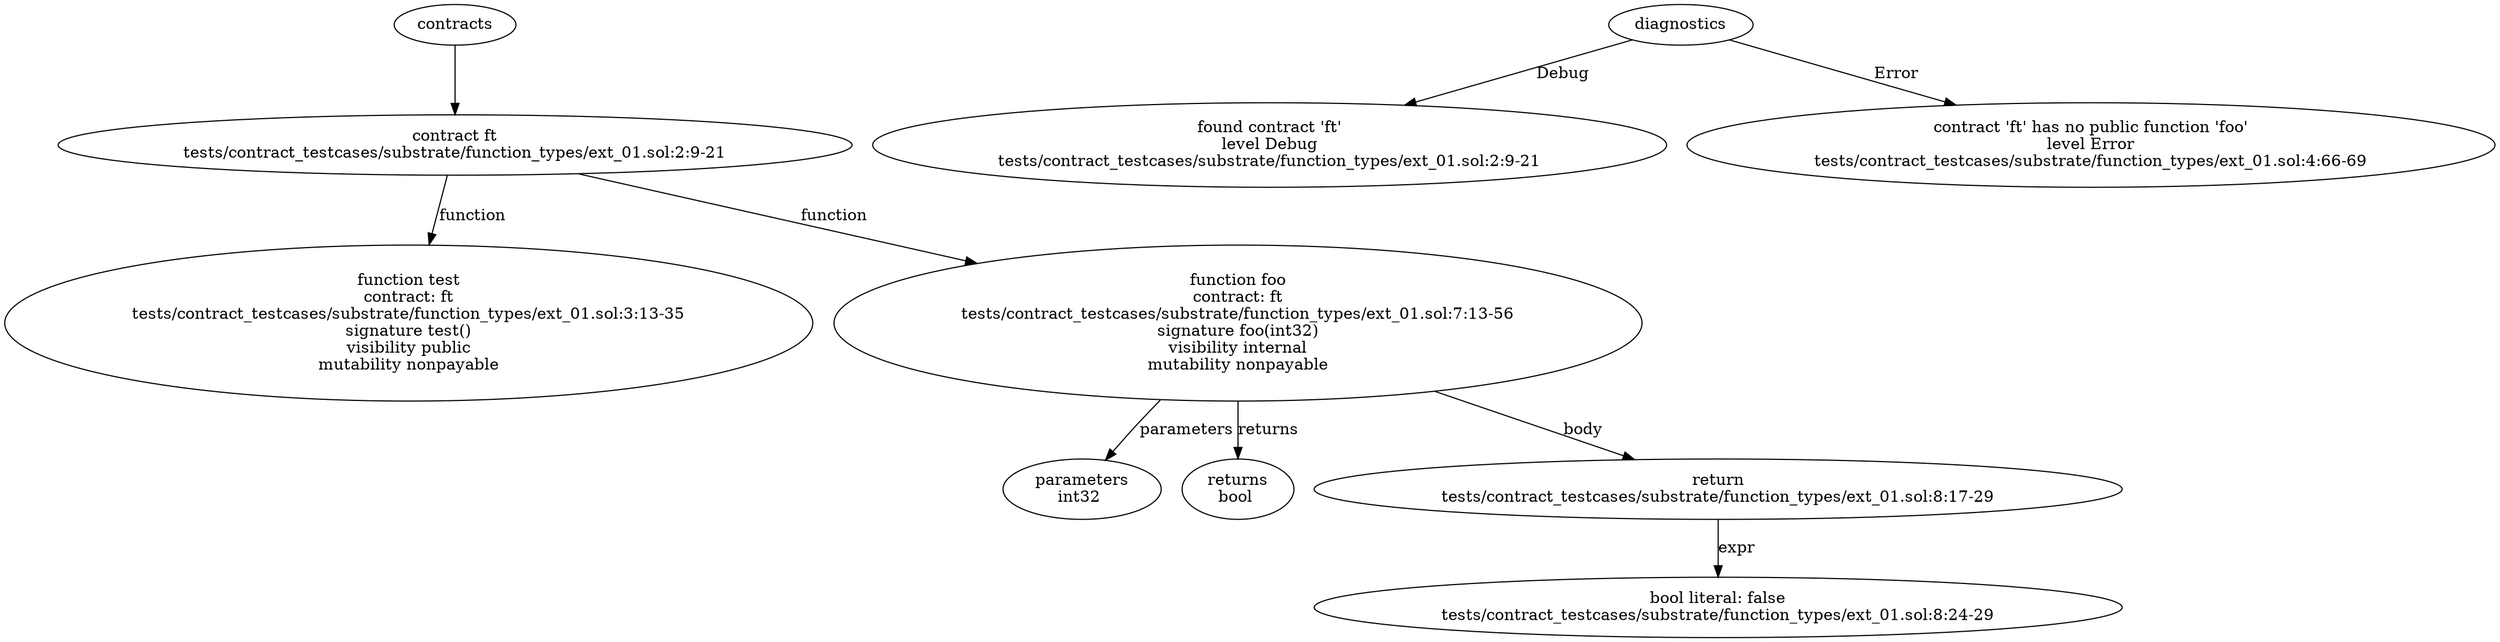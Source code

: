 strict digraph "tests/contract_testcases/substrate/function_types/ext_01.sol" {
	contract [label="contract ft\ntests/contract_testcases/substrate/function_types/ext_01.sol:2:9-21"]
	test [label="function test\ncontract: ft\ntests/contract_testcases/substrate/function_types/ext_01.sol:3:13-35\nsignature test()\nvisibility public\nmutability nonpayable"]
	foo [label="function foo\ncontract: ft\ntests/contract_testcases/substrate/function_types/ext_01.sol:7:13-56\nsignature foo(int32)\nvisibility internal\nmutability nonpayable"]
	parameters [label="parameters\nint32 "]
	returns [label="returns\nbool "]
	return [label="return\ntests/contract_testcases/substrate/function_types/ext_01.sol:8:17-29"]
	bool_literal [label="bool literal: false\ntests/contract_testcases/substrate/function_types/ext_01.sol:8:24-29"]
	diagnostic [label="found contract 'ft'\nlevel Debug\ntests/contract_testcases/substrate/function_types/ext_01.sol:2:9-21"]
	diagnostic_10 [label="contract 'ft' has no public function 'foo'\nlevel Error\ntests/contract_testcases/substrate/function_types/ext_01.sol:4:66-69"]
	contracts -> contract
	contract -> test [label="function"]
	contract -> foo [label="function"]
	foo -> parameters [label="parameters"]
	foo -> returns [label="returns"]
	foo -> return [label="body"]
	return -> bool_literal [label="expr"]
	diagnostics -> diagnostic [label="Debug"]
	diagnostics -> diagnostic_10 [label="Error"]
}
